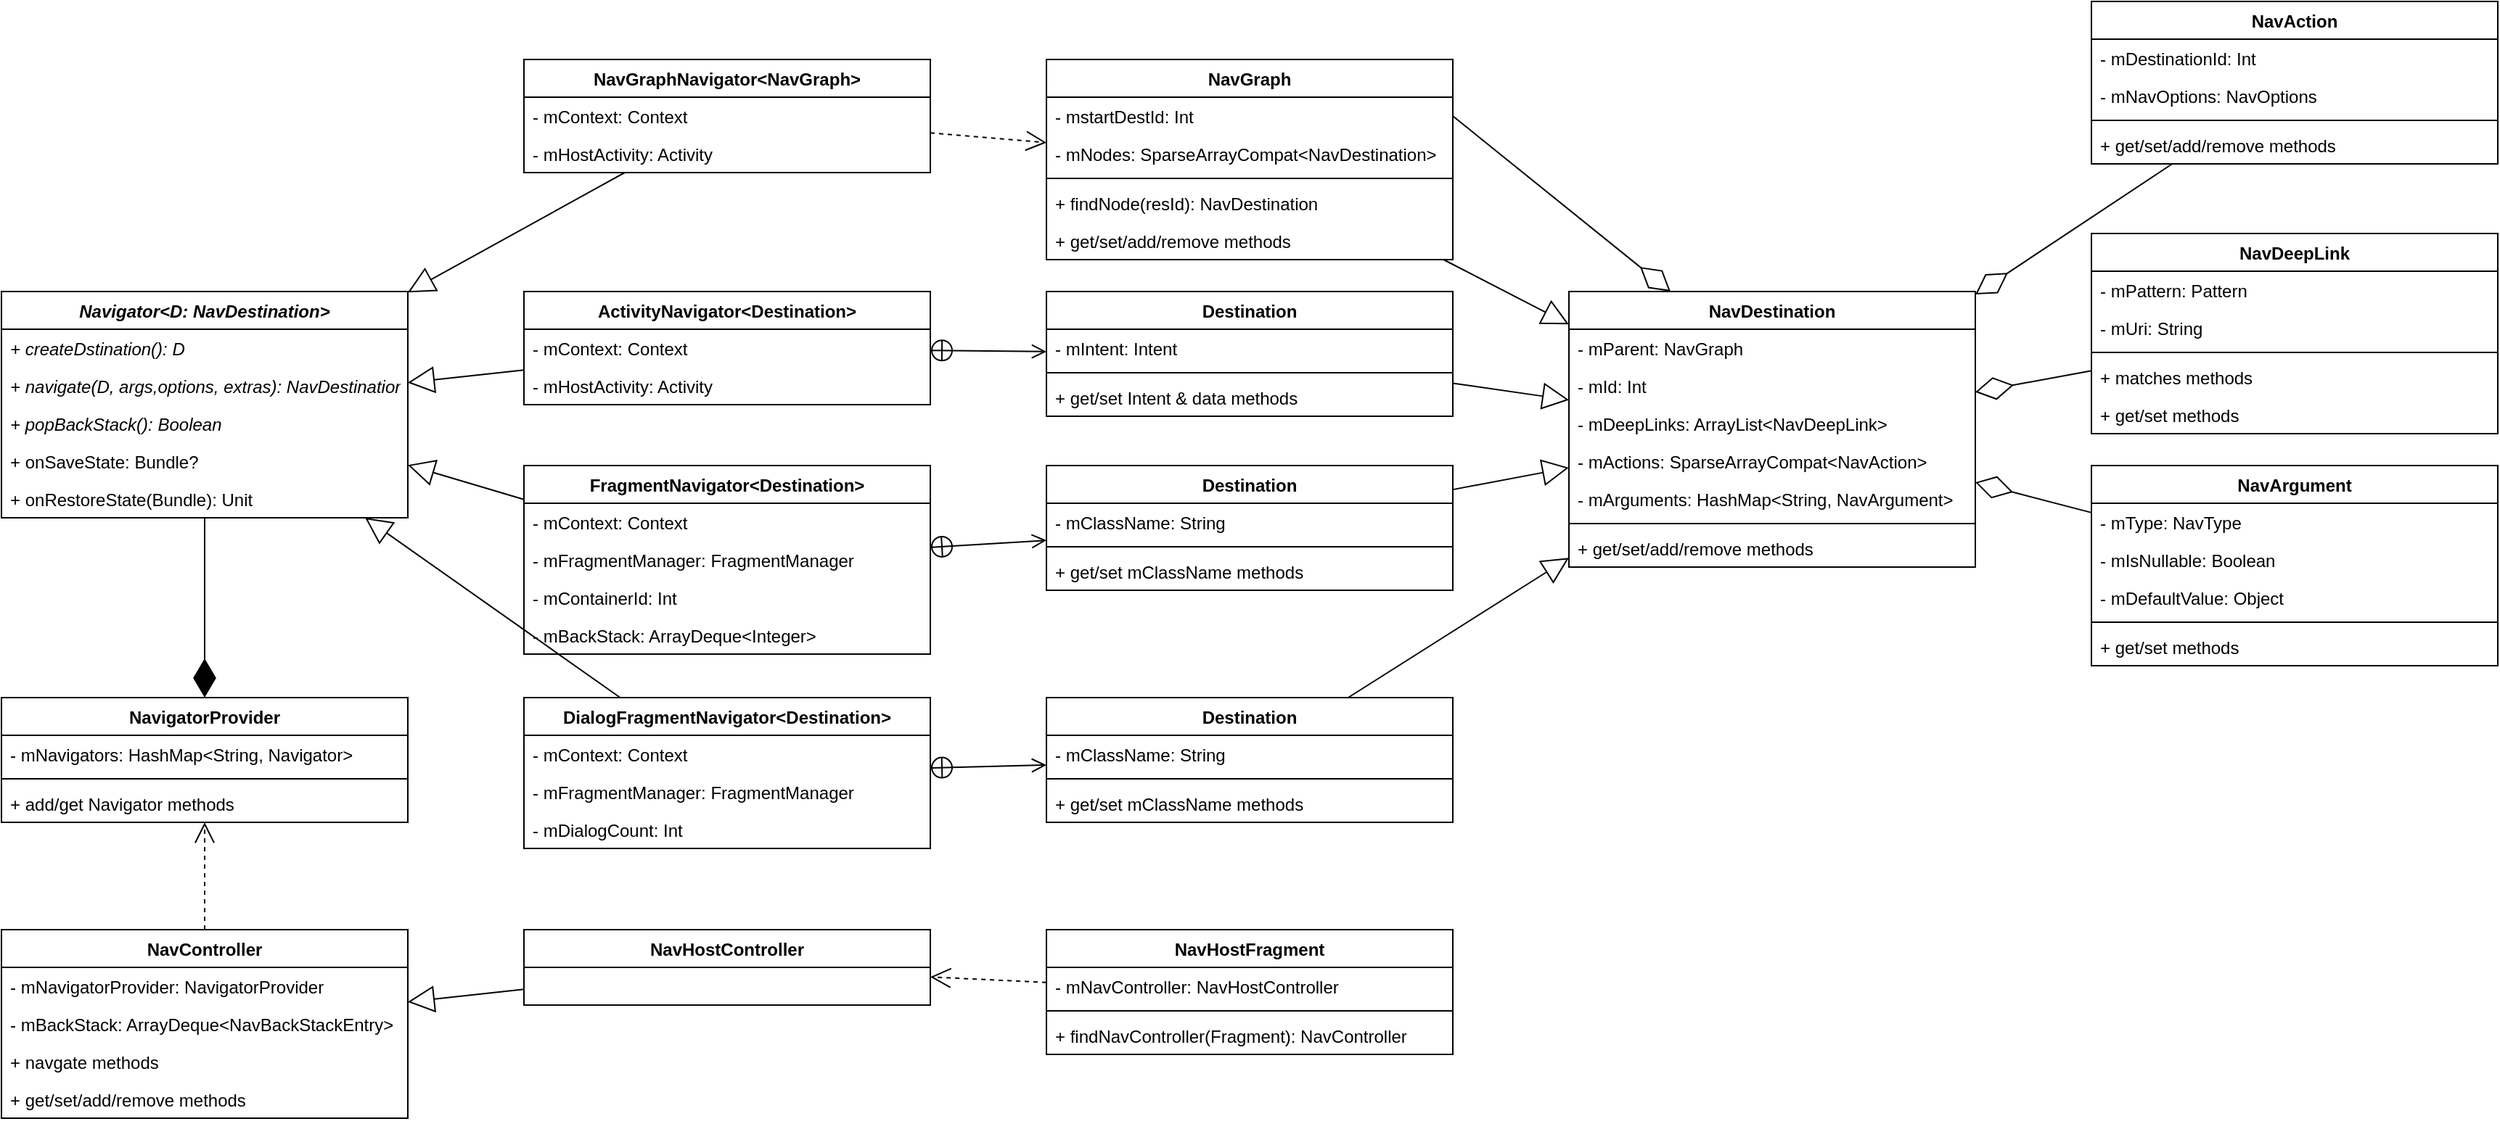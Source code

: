<mxfile version="14.4.4" type="github">
  <diagram id="bh-Pxqdk4Ljvt1bB7uKd" name="Page-1">
    <mxGraphModel dx="3197" dy="1270" grid="1" gridSize="10" guides="1" tooltips="1" connect="1" arrows="1" fold="1" page="1" pageScale="1" pageWidth="827" pageHeight="1169" math="0" shadow="0">
      <root>
        <mxCell id="0" />
        <mxCell id="1" parent="0" />
        <mxCell id="RQDpVaPz5adSl1PNM09l-1" value="NavDestination" style="swimlane;fontStyle=1;align=center;verticalAlign=top;childLayout=stackLayout;horizontal=1;startSize=26;horizontalStack=0;resizeParent=1;resizeParentMax=0;resizeLast=0;collapsible=1;marginBottom=0;" vertex="1" parent="1">
          <mxGeometry x="800" y="400" width="280" height="190" as="geometry" />
        </mxCell>
        <mxCell id="RQDpVaPz5adSl1PNM09l-2" value="- mParent: NavGraph" style="text;strokeColor=none;fillColor=none;align=left;verticalAlign=top;spacingLeft=4;spacingRight=4;overflow=hidden;rotatable=0;points=[[0,0.5],[1,0.5]];portConstraint=eastwest;" vertex="1" parent="RQDpVaPz5adSl1PNM09l-1">
          <mxGeometry y="26" width="280" height="26" as="geometry" />
        </mxCell>
        <mxCell id="RQDpVaPz5adSl1PNM09l-5" value="- mId: Int" style="text;strokeColor=none;fillColor=none;align=left;verticalAlign=top;spacingLeft=4;spacingRight=4;overflow=hidden;rotatable=0;points=[[0,0.5],[1,0.5]];portConstraint=eastwest;" vertex="1" parent="RQDpVaPz5adSl1PNM09l-1">
          <mxGeometry y="52" width="280" height="26" as="geometry" />
        </mxCell>
        <mxCell id="RQDpVaPz5adSl1PNM09l-6" value="- mDeepLinks: ArrayList&lt;NavDeepLink&gt;" style="text;strokeColor=none;fillColor=none;align=left;verticalAlign=top;spacingLeft=4;spacingRight=4;overflow=hidden;rotatable=0;points=[[0,0.5],[1,0.5]];portConstraint=eastwest;" vertex="1" parent="RQDpVaPz5adSl1PNM09l-1">
          <mxGeometry y="78" width="280" height="26" as="geometry" />
        </mxCell>
        <mxCell id="RQDpVaPz5adSl1PNM09l-7" value="- mActions: SparseArrayCompat&lt;NavAction&gt;" style="text;strokeColor=none;fillColor=none;align=left;verticalAlign=top;spacingLeft=4;spacingRight=4;overflow=hidden;rotatable=0;points=[[0,0.5],[1,0.5]];portConstraint=eastwest;" vertex="1" parent="RQDpVaPz5adSl1PNM09l-1">
          <mxGeometry y="104" width="280" height="26" as="geometry" />
        </mxCell>
        <mxCell id="RQDpVaPz5adSl1PNM09l-8" value="- mArguments: HashMap&lt;String, NavArgument&gt;" style="text;strokeColor=none;fillColor=none;align=left;verticalAlign=top;spacingLeft=4;spacingRight=4;overflow=hidden;rotatable=0;points=[[0,0.5],[1,0.5]];portConstraint=eastwest;" vertex="1" parent="RQDpVaPz5adSl1PNM09l-1">
          <mxGeometry y="130" width="280" height="26" as="geometry" />
        </mxCell>
        <mxCell id="RQDpVaPz5adSl1PNM09l-3" value="" style="line;strokeWidth=1;fillColor=none;align=left;verticalAlign=middle;spacingTop=-1;spacingLeft=3;spacingRight=3;rotatable=0;labelPosition=right;points=[];portConstraint=eastwest;" vertex="1" parent="RQDpVaPz5adSl1PNM09l-1">
          <mxGeometry y="156" width="280" height="8" as="geometry" />
        </mxCell>
        <mxCell id="RQDpVaPz5adSl1PNM09l-4" value="+ get/set/add/remove methods" style="text;strokeColor=none;fillColor=none;align=left;verticalAlign=top;spacingLeft=4;spacingRight=4;overflow=hidden;rotatable=0;points=[[0,0.5],[1,0.5]];portConstraint=eastwest;" vertex="1" parent="RQDpVaPz5adSl1PNM09l-1">
          <mxGeometry y="164" width="280" height="26" as="geometry" />
        </mxCell>
        <mxCell id="RQDpVaPz5adSl1PNM09l-9" value="Navigator&lt;D: NavDestination&gt;" style="swimlane;fontStyle=3;align=center;verticalAlign=top;childLayout=stackLayout;horizontal=1;startSize=26;horizontalStack=0;resizeParent=1;resizeParentMax=0;resizeLast=0;collapsible=1;marginBottom=0;" vertex="1" parent="1">
          <mxGeometry x="-280" y="400" width="280" height="156" as="geometry" />
        </mxCell>
        <mxCell id="RQDpVaPz5adSl1PNM09l-10" value="+ createDstination(): D" style="text;strokeColor=none;fillColor=none;align=left;verticalAlign=top;spacingLeft=4;spacingRight=4;overflow=hidden;rotatable=0;points=[[0,0.5],[1,0.5]];portConstraint=eastwest;fontStyle=2" vertex="1" parent="RQDpVaPz5adSl1PNM09l-9">
          <mxGeometry y="26" width="280" height="26" as="geometry" />
        </mxCell>
        <mxCell id="RQDpVaPz5adSl1PNM09l-11" value="+ navigate(D, args,options, extras): NavDestination?" style="text;strokeColor=none;fillColor=none;align=left;verticalAlign=top;spacingLeft=4;spacingRight=4;overflow=hidden;rotatable=0;points=[[0,0.5],[1,0.5]];portConstraint=eastwest;fontStyle=2" vertex="1" parent="RQDpVaPz5adSl1PNM09l-9">
          <mxGeometry y="52" width="280" height="26" as="geometry" />
        </mxCell>
        <mxCell id="RQDpVaPz5adSl1PNM09l-12" value="+ popBackStack(): Boolean" style="text;strokeColor=none;fillColor=none;align=left;verticalAlign=top;spacingLeft=4;spacingRight=4;overflow=hidden;rotatable=0;points=[[0,0.5],[1,0.5]];portConstraint=eastwest;fontStyle=2" vertex="1" parent="RQDpVaPz5adSl1PNM09l-9">
          <mxGeometry y="78" width="280" height="26" as="geometry" />
        </mxCell>
        <mxCell id="RQDpVaPz5adSl1PNM09l-13" value="+ onSaveState: Bundle?" style="text;strokeColor=none;fillColor=none;align=left;verticalAlign=top;spacingLeft=4;spacingRight=4;overflow=hidden;rotatable=0;points=[[0,0.5],[1,0.5]];portConstraint=eastwest;" vertex="1" parent="RQDpVaPz5adSl1PNM09l-9">
          <mxGeometry y="104" width="280" height="26" as="geometry" />
        </mxCell>
        <mxCell id="RQDpVaPz5adSl1PNM09l-14" value="+ onRestoreState(Bundle): Unit" style="text;strokeColor=none;fillColor=none;align=left;verticalAlign=top;spacingLeft=4;spacingRight=4;overflow=hidden;rotatable=0;points=[[0,0.5],[1,0.5]];portConstraint=eastwest;" vertex="1" parent="RQDpVaPz5adSl1PNM09l-9">
          <mxGeometry y="130" width="280" height="26" as="geometry" />
        </mxCell>
        <mxCell id="RQDpVaPz5adSl1PNM09l-23" value="NavGraph" style="swimlane;fontStyle=1;align=center;verticalAlign=top;childLayout=stackLayout;horizontal=1;startSize=26;horizontalStack=0;resizeParent=1;resizeParentMax=0;resizeLast=0;collapsible=1;marginBottom=0;" vertex="1" parent="1">
          <mxGeometry x="440" y="240" width="280" height="138" as="geometry" />
        </mxCell>
        <mxCell id="RQDpVaPz5adSl1PNM09l-24" value="- mstartDestId: Int" style="text;strokeColor=none;fillColor=none;align=left;verticalAlign=top;spacingLeft=4;spacingRight=4;overflow=hidden;rotatable=0;points=[[0,0.5],[1,0.5]];portConstraint=eastwest;" vertex="1" parent="RQDpVaPz5adSl1PNM09l-23">
          <mxGeometry y="26" width="280" height="26" as="geometry" />
        </mxCell>
        <mxCell id="RQDpVaPz5adSl1PNM09l-25" value="- mNodes: SparseArrayCompat&lt;NavDestination&gt;" style="text;strokeColor=none;fillColor=none;align=left;verticalAlign=top;spacingLeft=4;spacingRight=4;overflow=hidden;rotatable=0;points=[[0,0.5],[1,0.5]];portConstraint=eastwest;" vertex="1" parent="RQDpVaPz5adSl1PNM09l-23">
          <mxGeometry y="52" width="280" height="26" as="geometry" />
        </mxCell>
        <mxCell id="RQDpVaPz5adSl1PNM09l-29" value="" style="line;strokeWidth=1;fillColor=none;align=left;verticalAlign=middle;spacingTop=-1;spacingLeft=3;spacingRight=3;rotatable=0;labelPosition=right;points=[];portConstraint=eastwest;" vertex="1" parent="RQDpVaPz5adSl1PNM09l-23">
          <mxGeometry y="78" width="280" height="8" as="geometry" />
        </mxCell>
        <mxCell id="RQDpVaPz5adSl1PNM09l-31" value="+ findNode(resId): NavDestination" style="text;strokeColor=none;fillColor=none;align=left;verticalAlign=top;spacingLeft=4;spacingRight=4;overflow=hidden;rotatable=0;points=[[0,0.5],[1,0.5]];portConstraint=eastwest;" vertex="1" parent="RQDpVaPz5adSl1PNM09l-23">
          <mxGeometry y="86" width="280" height="26" as="geometry" />
        </mxCell>
        <mxCell id="RQDpVaPz5adSl1PNM09l-30" value="+ get/set/add/remove methods" style="text;strokeColor=none;fillColor=none;align=left;verticalAlign=top;spacingLeft=4;spacingRight=4;overflow=hidden;rotatable=0;points=[[0,0.5],[1,0.5]];portConstraint=eastwest;" vertex="1" parent="RQDpVaPz5adSl1PNM09l-23">
          <mxGeometry y="112" width="280" height="26" as="geometry" />
        </mxCell>
        <mxCell id="RQDpVaPz5adSl1PNM09l-34" value="ActivityNavigator&lt;Destination&gt;" style="swimlane;fontStyle=1;align=center;verticalAlign=top;childLayout=stackLayout;horizontal=1;startSize=26;horizontalStack=0;resizeParent=1;resizeParentMax=0;resizeLast=0;collapsible=1;marginBottom=0;" vertex="1" parent="1">
          <mxGeometry x="80" y="400" width="280" height="78" as="geometry" />
        </mxCell>
        <mxCell id="RQDpVaPz5adSl1PNM09l-35" value="- mContext: Context" style="text;strokeColor=none;fillColor=none;align=left;verticalAlign=top;spacingLeft=4;spacingRight=4;overflow=hidden;rotatable=0;points=[[0,0.5],[1,0.5]];portConstraint=eastwest;fontStyle=0" vertex="1" parent="RQDpVaPz5adSl1PNM09l-34">
          <mxGeometry y="26" width="280" height="26" as="geometry" />
        </mxCell>
        <mxCell id="RQDpVaPz5adSl1PNM09l-36" value="- mHostActivity: Activity" style="text;strokeColor=none;fillColor=none;align=left;verticalAlign=top;spacingLeft=4;spacingRight=4;overflow=hidden;rotatable=0;points=[[0,0.5],[1,0.5]];portConstraint=eastwest;fontStyle=0" vertex="1" parent="RQDpVaPz5adSl1PNM09l-34">
          <mxGeometry y="52" width="280" height="26" as="geometry" />
        </mxCell>
        <mxCell id="RQDpVaPz5adSl1PNM09l-40" value="Destination" style="swimlane;fontStyle=1;align=center;verticalAlign=top;childLayout=stackLayout;horizontal=1;startSize=26;horizontalStack=0;resizeParent=1;resizeParentMax=0;resizeLast=0;collapsible=1;marginBottom=0;" vertex="1" parent="1">
          <mxGeometry x="440" y="400" width="280" height="86" as="geometry" />
        </mxCell>
        <mxCell id="RQDpVaPz5adSl1PNM09l-41" value="- mIntent: Intent" style="text;strokeColor=none;fillColor=none;align=left;verticalAlign=top;spacingLeft=4;spacingRight=4;overflow=hidden;rotatable=0;points=[[0,0.5],[1,0.5]];portConstraint=eastwest;fontStyle=0" vertex="1" parent="RQDpVaPz5adSl1PNM09l-40">
          <mxGeometry y="26" width="280" height="26" as="geometry" />
        </mxCell>
        <mxCell id="RQDpVaPz5adSl1PNM09l-45" value="" style="line;strokeWidth=1;fillColor=none;align=left;verticalAlign=middle;spacingTop=-1;spacingLeft=3;spacingRight=3;rotatable=0;labelPosition=right;points=[];portConstraint=eastwest;" vertex="1" parent="RQDpVaPz5adSl1PNM09l-40">
          <mxGeometry y="52" width="280" height="8" as="geometry" />
        </mxCell>
        <mxCell id="RQDpVaPz5adSl1PNM09l-46" value="+ get/set Intent &amp; data methods" style="text;strokeColor=none;fillColor=none;align=left;verticalAlign=top;spacingLeft=4;spacingRight=4;overflow=hidden;rotatable=0;points=[[0,0.5],[1,0.5]];portConstraint=eastwest;" vertex="1" parent="RQDpVaPz5adSl1PNM09l-40">
          <mxGeometry y="60" width="280" height="26" as="geometry" />
        </mxCell>
        <mxCell id="RQDpVaPz5adSl1PNM09l-43" value="" style="endArrow=open;startArrow=circlePlus;endFill=0;startFill=0;endSize=8;html=1;" edge="1" parent="1" source="RQDpVaPz5adSl1PNM09l-34" target="RQDpVaPz5adSl1PNM09l-40">
          <mxGeometry width="160" relative="1" as="geometry">
            <mxPoint x="170" y="660" as="sourcePoint" />
            <mxPoint x="330" y="660" as="targetPoint" />
          </mxGeometry>
        </mxCell>
        <mxCell id="RQDpVaPz5adSl1PNM09l-44" value="" style="endArrow=block;endSize=16;endFill=0;html=1;" edge="1" parent="1" source="RQDpVaPz5adSl1PNM09l-40" target="RQDpVaPz5adSl1PNM09l-1">
          <mxGeometry width="160" relative="1" as="geometry">
            <mxPoint x="460" y="590" as="sourcePoint" />
            <mxPoint x="620" y="590" as="targetPoint" />
          </mxGeometry>
        </mxCell>
        <mxCell id="RQDpVaPz5adSl1PNM09l-48" value="" style="endArrow=block;endSize=16;endFill=0;html=1;" edge="1" parent="1" source="RQDpVaPz5adSl1PNM09l-34" target="RQDpVaPz5adSl1PNM09l-9">
          <mxGeometry width="160" relative="1" as="geometry">
            <mxPoint x="-80" y="660" as="sourcePoint" />
            <mxPoint x="80" y="660" as="targetPoint" />
          </mxGeometry>
        </mxCell>
        <mxCell id="RQDpVaPz5adSl1PNM09l-49" value="" style="endArrow=block;endSize=16;endFill=0;html=1;" edge="1" parent="1" source="RQDpVaPz5adSl1PNM09l-23" target="RQDpVaPz5adSl1PNM09l-1">
          <mxGeometry width="160" relative="1" as="geometry">
            <mxPoint x="460" y="590" as="sourcePoint" />
            <mxPoint x="620" y="590" as="targetPoint" />
          </mxGeometry>
        </mxCell>
        <mxCell id="RQDpVaPz5adSl1PNM09l-51" value="FragmentNavigator&lt;Destination&gt;" style="swimlane;fontStyle=1;align=center;verticalAlign=top;childLayout=stackLayout;horizontal=1;startSize=26;horizontalStack=0;resizeParent=1;resizeParentMax=0;resizeLast=0;collapsible=1;marginBottom=0;" vertex="1" parent="1">
          <mxGeometry x="80" y="520" width="280" height="130" as="geometry" />
        </mxCell>
        <mxCell id="RQDpVaPz5adSl1PNM09l-52" value="- mContext: Context" style="text;strokeColor=none;fillColor=none;align=left;verticalAlign=top;spacingLeft=4;spacingRight=4;overflow=hidden;rotatable=0;points=[[0,0.5],[1,0.5]];portConstraint=eastwest;fontStyle=0" vertex="1" parent="RQDpVaPz5adSl1PNM09l-51">
          <mxGeometry y="26" width="280" height="26" as="geometry" />
        </mxCell>
        <mxCell id="RQDpVaPz5adSl1PNM09l-53" value="- mFragmentManager: FragmentManager" style="text;strokeColor=none;fillColor=none;align=left;verticalAlign=top;spacingLeft=4;spacingRight=4;overflow=hidden;rotatable=0;points=[[0,0.5],[1,0.5]];portConstraint=eastwest;fontStyle=0" vertex="1" parent="RQDpVaPz5adSl1PNM09l-51">
          <mxGeometry y="52" width="280" height="26" as="geometry" />
        </mxCell>
        <mxCell id="RQDpVaPz5adSl1PNM09l-54" value="- mContainerId: Int" style="text;strokeColor=none;fillColor=none;align=left;verticalAlign=top;spacingLeft=4;spacingRight=4;overflow=hidden;rotatable=0;points=[[0,0.5],[1,0.5]];portConstraint=eastwest;fontStyle=0" vertex="1" parent="RQDpVaPz5adSl1PNM09l-51">
          <mxGeometry y="78" width="280" height="26" as="geometry" />
        </mxCell>
        <mxCell id="RQDpVaPz5adSl1PNM09l-55" value="- mBackStack: ArrayDeque&lt;Integer&gt;" style="text;strokeColor=none;fillColor=none;align=left;verticalAlign=top;spacingLeft=4;spacingRight=4;overflow=hidden;rotatable=0;points=[[0,0.5],[1,0.5]];portConstraint=eastwest;fontStyle=0" vertex="1" parent="RQDpVaPz5adSl1PNM09l-51">
          <mxGeometry y="104" width="280" height="26" as="geometry" />
        </mxCell>
        <mxCell id="RQDpVaPz5adSl1PNM09l-56" value="" style="endArrow=block;endSize=16;endFill=0;html=1;" edge="1" parent="1" source="RQDpVaPz5adSl1PNM09l-51" target="RQDpVaPz5adSl1PNM09l-9">
          <mxGeometry width="160" relative="1" as="geometry">
            <mxPoint x="-80" y="660" as="sourcePoint" />
            <mxPoint x="80" y="660" as="targetPoint" />
          </mxGeometry>
        </mxCell>
        <mxCell id="RQDpVaPz5adSl1PNM09l-58" value="Destination" style="swimlane;fontStyle=1;align=center;verticalAlign=top;childLayout=stackLayout;horizontal=1;startSize=26;horizontalStack=0;resizeParent=1;resizeParentMax=0;resizeLast=0;collapsible=1;marginBottom=0;" vertex="1" parent="1">
          <mxGeometry x="440" y="520" width="280" height="86" as="geometry" />
        </mxCell>
        <mxCell id="RQDpVaPz5adSl1PNM09l-59" value="- mClassName: String" style="text;strokeColor=none;fillColor=none;align=left;verticalAlign=top;spacingLeft=4;spacingRight=4;overflow=hidden;rotatable=0;points=[[0,0.5],[1,0.5]];portConstraint=eastwest;fontStyle=0" vertex="1" parent="RQDpVaPz5adSl1PNM09l-58">
          <mxGeometry y="26" width="280" height="26" as="geometry" />
        </mxCell>
        <mxCell id="RQDpVaPz5adSl1PNM09l-60" value="" style="line;strokeWidth=1;fillColor=none;align=left;verticalAlign=middle;spacingTop=-1;spacingLeft=3;spacingRight=3;rotatable=0;labelPosition=right;points=[];portConstraint=eastwest;" vertex="1" parent="RQDpVaPz5adSl1PNM09l-58">
          <mxGeometry y="52" width="280" height="8" as="geometry" />
        </mxCell>
        <mxCell id="RQDpVaPz5adSl1PNM09l-61" value="+ get/set mClassName methods" style="text;strokeColor=none;fillColor=none;align=left;verticalAlign=top;spacingLeft=4;spacingRight=4;overflow=hidden;rotatable=0;points=[[0,0.5],[1,0.5]];portConstraint=eastwest;" vertex="1" parent="RQDpVaPz5adSl1PNM09l-58">
          <mxGeometry y="60" width="280" height="26" as="geometry" />
        </mxCell>
        <mxCell id="RQDpVaPz5adSl1PNM09l-62" value="" style="endArrow=open;startArrow=circlePlus;endFill=0;startFill=0;endSize=8;html=1;" edge="1" parent="1" source="RQDpVaPz5adSl1PNM09l-51" target="RQDpVaPz5adSl1PNM09l-58">
          <mxGeometry width="160" relative="1" as="geometry">
            <mxPoint x="170" y="660" as="sourcePoint" />
            <mxPoint x="330" y="660" as="targetPoint" />
          </mxGeometry>
        </mxCell>
        <mxCell id="RQDpVaPz5adSl1PNM09l-63" value="" style="endArrow=block;endSize=16;endFill=0;html=1;" edge="1" parent="1" source="RQDpVaPz5adSl1PNM09l-58" target="RQDpVaPz5adSl1PNM09l-1">
          <mxGeometry width="160" relative="1" as="geometry">
            <mxPoint x="460" y="590" as="sourcePoint" />
            <mxPoint x="620" y="590" as="targetPoint" />
          </mxGeometry>
        </mxCell>
        <mxCell id="RQDpVaPz5adSl1PNM09l-64" value="DialogFragmentNavigator&lt;Destination&gt;" style="swimlane;fontStyle=1;align=center;verticalAlign=top;childLayout=stackLayout;horizontal=1;startSize=26;horizontalStack=0;resizeParent=1;resizeParentMax=0;resizeLast=0;collapsible=1;marginBottom=0;" vertex="1" parent="1">
          <mxGeometry x="80" y="680" width="280" height="104" as="geometry" />
        </mxCell>
        <mxCell id="RQDpVaPz5adSl1PNM09l-65" value="- mContext: Context" style="text;strokeColor=none;fillColor=none;align=left;verticalAlign=top;spacingLeft=4;spacingRight=4;overflow=hidden;rotatable=0;points=[[0,0.5],[1,0.5]];portConstraint=eastwest;fontStyle=0" vertex="1" parent="RQDpVaPz5adSl1PNM09l-64">
          <mxGeometry y="26" width="280" height="26" as="geometry" />
        </mxCell>
        <mxCell id="RQDpVaPz5adSl1PNM09l-66" value="- mFragmentManager: FragmentManager" style="text;strokeColor=none;fillColor=none;align=left;verticalAlign=top;spacingLeft=4;spacingRight=4;overflow=hidden;rotatable=0;points=[[0,0.5],[1,0.5]];portConstraint=eastwest;fontStyle=0" vertex="1" parent="RQDpVaPz5adSl1PNM09l-64">
          <mxGeometry y="52" width="280" height="26" as="geometry" />
        </mxCell>
        <mxCell id="RQDpVaPz5adSl1PNM09l-67" value="- mDialogCount: Int" style="text;strokeColor=none;fillColor=none;align=left;verticalAlign=top;spacingLeft=4;spacingRight=4;overflow=hidden;rotatable=0;points=[[0,0.5],[1,0.5]];portConstraint=eastwest;fontStyle=0" vertex="1" parent="RQDpVaPz5adSl1PNM09l-64">
          <mxGeometry y="78" width="280" height="26" as="geometry" />
        </mxCell>
        <mxCell id="RQDpVaPz5adSl1PNM09l-70" value="Destination" style="swimlane;fontStyle=1;align=center;verticalAlign=top;childLayout=stackLayout;horizontal=1;startSize=26;horizontalStack=0;resizeParent=1;resizeParentMax=0;resizeLast=0;collapsible=1;marginBottom=0;" vertex="1" parent="1">
          <mxGeometry x="440" y="680" width="280" height="86" as="geometry" />
        </mxCell>
        <mxCell id="RQDpVaPz5adSl1PNM09l-71" value="- mClassName: String" style="text;strokeColor=none;fillColor=none;align=left;verticalAlign=top;spacingLeft=4;spacingRight=4;overflow=hidden;rotatable=0;points=[[0,0.5],[1,0.5]];portConstraint=eastwest;fontStyle=0" vertex="1" parent="RQDpVaPz5adSl1PNM09l-70">
          <mxGeometry y="26" width="280" height="26" as="geometry" />
        </mxCell>
        <mxCell id="RQDpVaPz5adSl1PNM09l-72" value="" style="line;strokeWidth=1;fillColor=none;align=left;verticalAlign=middle;spacingTop=-1;spacingLeft=3;spacingRight=3;rotatable=0;labelPosition=right;points=[];portConstraint=eastwest;" vertex="1" parent="RQDpVaPz5adSl1PNM09l-70">
          <mxGeometry y="52" width="280" height="8" as="geometry" />
        </mxCell>
        <mxCell id="RQDpVaPz5adSl1PNM09l-73" value="+ get/set mClassName methods" style="text;strokeColor=none;fillColor=none;align=left;verticalAlign=top;spacingLeft=4;spacingRight=4;overflow=hidden;rotatable=0;points=[[0,0.5],[1,0.5]];portConstraint=eastwest;" vertex="1" parent="RQDpVaPz5adSl1PNM09l-70">
          <mxGeometry y="60" width="280" height="26" as="geometry" />
        </mxCell>
        <mxCell id="RQDpVaPz5adSl1PNM09l-74" value="" style="endArrow=open;startArrow=circlePlus;endFill=0;startFill=0;endSize=8;html=1;" edge="1" parent="1" source="RQDpVaPz5adSl1PNM09l-64" target="RQDpVaPz5adSl1PNM09l-70">
          <mxGeometry width="160" relative="1" as="geometry">
            <mxPoint x="170" y="660" as="sourcePoint" />
            <mxPoint x="330" y="660" as="targetPoint" />
          </mxGeometry>
        </mxCell>
        <mxCell id="RQDpVaPz5adSl1PNM09l-75" value="" style="endArrow=block;endSize=16;endFill=0;html=1;" edge="1" parent="1" source="RQDpVaPz5adSl1PNM09l-70" target="RQDpVaPz5adSl1PNM09l-1">
          <mxGeometry width="160" relative="1" as="geometry">
            <mxPoint x="460" y="590" as="sourcePoint" />
            <mxPoint x="620" y="590" as="targetPoint" />
          </mxGeometry>
        </mxCell>
        <mxCell id="RQDpVaPz5adSl1PNM09l-76" value="" style="endArrow=diamondThin;endFill=0;endSize=24;html=1;entryX=0.25;entryY=0;entryDx=0;entryDy=0;exitX=1;exitY=0.5;exitDx=0;exitDy=0;" edge="1" parent="1" source="RQDpVaPz5adSl1PNM09l-24" target="RQDpVaPz5adSl1PNM09l-1">
          <mxGeometry width="160" relative="1" as="geometry">
            <mxPoint x="950" y="820" as="sourcePoint" />
            <mxPoint x="1110" y="820" as="targetPoint" />
          </mxGeometry>
        </mxCell>
        <mxCell id="RQDpVaPz5adSl1PNM09l-77" value="NavAction" style="swimlane;fontStyle=1;align=center;verticalAlign=top;childLayout=stackLayout;horizontal=1;startSize=26;horizontalStack=0;resizeParent=1;resizeParentMax=0;resizeLast=0;collapsible=1;marginBottom=0;" vertex="1" parent="1">
          <mxGeometry x="1160" y="200" width="280" height="112" as="geometry" />
        </mxCell>
        <mxCell id="RQDpVaPz5adSl1PNM09l-78" value="- mDestinationId: Int" style="text;strokeColor=none;fillColor=none;align=left;verticalAlign=top;spacingLeft=4;spacingRight=4;overflow=hidden;rotatable=0;points=[[0,0.5],[1,0.5]];portConstraint=eastwest;" vertex="1" parent="RQDpVaPz5adSl1PNM09l-77">
          <mxGeometry y="26" width="280" height="26" as="geometry" />
        </mxCell>
        <mxCell id="RQDpVaPz5adSl1PNM09l-79" value="- mNavOptions: NavOptions" style="text;strokeColor=none;fillColor=none;align=left;verticalAlign=top;spacingLeft=4;spacingRight=4;overflow=hidden;rotatable=0;points=[[0,0.5],[1,0.5]];portConstraint=eastwest;" vertex="1" parent="RQDpVaPz5adSl1PNM09l-77">
          <mxGeometry y="52" width="280" height="26" as="geometry" />
        </mxCell>
        <mxCell id="RQDpVaPz5adSl1PNM09l-83" value="" style="line;strokeWidth=1;fillColor=none;align=left;verticalAlign=middle;spacingTop=-1;spacingLeft=3;spacingRight=3;rotatable=0;labelPosition=right;points=[];portConstraint=eastwest;" vertex="1" parent="RQDpVaPz5adSl1PNM09l-77">
          <mxGeometry y="78" width="280" height="8" as="geometry" />
        </mxCell>
        <mxCell id="RQDpVaPz5adSl1PNM09l-84" value="+ get/set/add/remove methods" style="text;strokeColor=none;fillColor=none;align=left;verticalAlign=top;spacingLeft=4;spacingRight=4;overflow=hidden;rotatable=0;points=[[0,0.5],[1,0.5]];portConstraint=eastwest;" vertex="1" parent="RQDpVaPz5adSl1PNM09l-77">
          <mxGeometry y="86" width="280" height="26" as="geometry" />
        </mxCell>
        <mxCell id="RQDpVaPz5adSl1PNM09l-85" value="NavDeepLink" style="swimlane;fontStyle=1;align=center;verticalAlign=top;childLayout=stackLayout;horizontal=1;startSize=26;horizontalStack=0;resizeParent=1;resizeParentMax=0;resizeLast=0;collapsible=1;marginBottom=0;" vertex="1" parent="1">
          <mxGeometry x="1160" y="360" width="280" height="138" as="geometry" />
        </mxCell>
        <mxCell id="RQDpVaPz5adSl1PNM09l-86" value="- mPattern: Pattern" style="text;strokeColor=none;fillColor=none;align=left;verticalAlign=top;spacingLeft=4;spacingRight=4;overflow=hidden;rotatable=0;points=[[0,0.5],[1,0.5]];portConstraint=eastwest;" vertex="1" parent="RQDpVaPz5adSl1PNM09l-85">
          <mxGeometry y="26" width="280" height="26" as="geometry" />
        </mxCell>
        <mxCell id="RQDpVaPz5adSl1PNM09l-88" value="- mUri: String" style="text;strokeColor=none;fillColor=none;align=left;verticalAlign=top;spacingLeft=4;spacingRight=4;overflow=hidden;rotatable=0;points=[[0,0.5],[1,0.5]];portConstraint=eastwest;" vertex="1" parent="RQDpVaPz5adSl1PNM09l-85">
          <mxGeometry y="52" width="280" height="26" as="geometry" />
        </mxCell>
        <mxCell id="RQDpVaPz5adSl1PNM09l-89" value="" style="line;strokeWidth=1;fillColor=none;align=left;verticalAlign=middle;spacingTop=-1;spacingLeft=3;spacingRight=3;rotatable=0;labelPosition=right;points=[];portConstraint=eastwest;" vertex="1" parent="RQDpVaPz5adSl1PNM09l-85">
          <mxGeometry y="78" width="280" height="8" as="geometry" />
        </mxCell>
        <mxCell id="RQDpVaPz5adSl1PNM09l-92" value="+ matches methods" style="text;strokeColor=none;fillColor=none;align=left;verticalAlign=top;spacingLeft=4;spacingRight=4;overflow=hidden;rotatable=0;points=[[0,0.5],[1,0.5]];portConstraint=eastwest;" vertex="1" parent="RQDpVaPz5adSl1PNM09l-85">
          <mxGeometry y="86" width="280" height="26" as="geometry" />
        </mxCell>
        <mxCell id="RQDpVaPz5adSl1PNM09l-90" value="+ get/set methods" style="text;strokeColor=none;fillColor=none;align=left;verticalAlign=top;spacingLeft=4;spacingRight=4;overflow=hidden;rotatable=0;points=[[0,0.5],[1,0.5]];portConstraint=eastwest;" vertex="1" parent="RQDpVaPz5adSl1PNM09l-85">
          <mxGeometry y="112" width="280" height="26" as="geometry" />
        </mxCell>
        <mxCell id="RQDpVaPz5adSl1PNM09l-93" value="" style="endArrow=diamondThin;endFill=0;endSize=24;html=1;" edge="1" parent="1" source="RQDpVaPz5adSl1PNM09l-77" target="RQDpVaPz5adSl1PNM09l-1">
          <mxGeometry width="160" relative="1" as="geometry">
            <mxPoint x="950" y="820" as="sourcePoint" />
            <mxPoint x="1110" y="820" as="targetPoint" />
          </mxGeometry>
        </mxCell>
        <mxCell id="RQDpVaPz5adSl1PNM09l-94" value="" style="endArrow=diamondThin;endFill=0;endSize=24;html=1;" edge="1" parent="1" source="RQDpVaPz5adSl1PNM09l-85" target="RQDpVaPz5adSl1PNM09l-1">
          <mxGeometry width="160" relative="1" as="geometry">
            <mxPoint x="950" y="820" as="sourcePoint" />
            <mxPoint x="1110" y="820" as="targetPoint" />
          </mxGeometry>
        </mxCell>
        <mxCell id="RQDpVaPz5adSl1PNM09l-95" value="NavArgument" style="swimlane;fontStyle=1;align=center;verticalAlign=top;childLayout=stackLayout;horizontal=1;startSize=26;horizontalStack=0;resizeParent=1;resizeParentMax=0;resizeLast=0;collapsible=1;marginBottom=0;" vertex="1" parent="1">
          <mxGeometry x="1160" y="520" width="280" height="138" as="geometry" />
        </mxCell>
        <mxCell id="RQDpVaPz5adSl1PNM09l-96" value="- mType: NavType" style="text;strokeColor=none;fillColor=none;align=left;verticalAlign=top;spacingLeft=4;spacingRight=4;overflow=hidden;rotatable=0;points=[[0,0.5],[1,0.5]];portConstraint=eastwest;" vertex="1" parent="RQDpVaPz5adSl1PNM09l-95">
          <mxGeometry y="26" width="280" height="26" as="geometry" />
        </mxCell>
        <mxCell id="RQDpVaPz5adSl1PNM09l-97" value="- mIsNullable: Boolean" style="text;strokeColor=none;fillColor=none;align=left;verticalAlign=top;spacingLeft=4;spacingRight=4;overflow=hidden;rotatable=0;points=[[0,0.5],[1,0.5]];portConstraint=eastwest;" vertex="1" parent="RQDpVaPz5adSl1PNM09l-95">
          <mxGeometry y="52" width="280" height="26" as="geometry" />
        </mxCell>
        <mxCell id="RQDpVaPz5adSl1PNM09l-101" value="- mDefaultValue: Object" style="text;strokeColor=none;fillColor=none;align=left;verticalAlign=top;spacingLeft=4;spacingRight=4;overflow=hidden;rotatable=0;points=[[0,0.5],[1,0.5]];portConstraint=eastwest;" vertex="1" parent="RQDpVaPz5adSl1PNM09l-95">
          <mxGeometry y="78" width="280" height="26" as="geometry" />
        </mxCell>
        <mxCell id="RQDpVaPz5adSl1PNM09l-98" value="" style="line;strokeWidth=1;fillColor=none;align=left;verticalAlign=middle;spacingTop=-1;spacingLeft=3;spacingRight=3;rotatable=0;labelPosition=right;points=[];portConstraint=eastwest;" vertex="1" parent="RQDpVaPz5adSl1PNM09l-95">
          <mxGeometry y="104" width="280" height="8" as="geometry" />
        </mxCell>
        <mxCell id="RQDpVaPz5adSl1PNM09l-100" value="+ get/set methods" style="text;strokeColor=none;fillColor=none;align=left;verticalAlign=top;spacingLeft=4;spacingRight=4;overflow=hidden;rotatable=0;points=[[0,0.5],[1,0.5]];portConstraint=eastwest;" vertex="1" parent="RQDpVaPz5adSl1PNM09l-95">
          <mxGeometry y="112" width="280" height="26" as="geometry" />
        </mxCell>
        <mxCell id="RQDpVaPz5adSl1PNM09l-102" value="" style="endArrow=diamondThin;endFill=0;endSize=24;html=1;" edge="1" parent="1" source="RQDpVaPz5adSl1PNM09l-95" target="RQDpVaPz5adSl1PNM09l-1">
          <mxGeometry width="160" relative="1" as="geometry">
            <mxPoint x="950" y="820" as="sourcePoint" />
            <mxPoint x="1110" y="820" as="targetPoint" />
          </mxGeometry>
        </mxCell>
        <mxCell id="RQDpVaPz5adSl1PNM09l-103" value="NavGraphNavigator&lt;NavGraph&gt;" style="swimlane;fontStyle=1;align=center;verticalAlign=top;childLayout=stackLayout;horizontal=1;startSize=26;horizontalStack=0;resizeParent=1;resizeParentMax=0;resizeLast=0;collapsible=1;marginBottom=0;" vertex="1" parent="1">
          <mxGeometry x="80" y="240" width="280" height="78" as="geometry" />
        </mxCell>
        <mxCell id="RQDpVaPz5adSl1PNM09l-104" value="- mContext: Context" style="text;strokeColor=none;fillColor=none;align=left;verticalAlign=top;spacingLeft=4;spacingRight=4;overflow=hidden;rotatable=0;points=[[0,0.5],[1,0.5]];portConstraint=eastwest;fontStyle=0" vertex="1" parent="RQDpVaPz5adSl1PNM09l-103">
          <mxGeometry y="26" width="280" height="26" as="geometry" />
        </mxCell>
        <mxCell id="RQDpVaPz5adSl1PNM09l-105" value="- mHostActivity: Activity" style="text;strokeColor=none;fillColor=none;align=left;verticalAlign=top;spacingLeft=4;spacingRight=4;overflow=hidden;rotatable=0;points=[[0,0.5],[1,0.5]];portConstraint=eastwest;fontStyle=0" vertex="1" parent="RQDpVaPz5adSl1PNM09l-103">
          <mxGeometry y="52" width="280" height="26" as="geometry" />
        </mxCell>
        <mxCell id="RQDpVaPz5adSl1PNM09l-106" value="" style="endArrow=open;endSize=12;dashed=1;html=1;" edge="1" parent="1" source="RQDpVaPz5adSl1PNM09l-103" target="RQDpVaPz5adSl1PNM09l-23">
          <mxGeometry width="160" relative="1" as="geometry">
            <mxPoint x="150" y="150" as="sourcePoint" />
            <mxPoint x="310" y="150" as="targetPoint" />
          </mxGeometry>
        </mxCell>
        <mxCell id="RQDpVaPz5adSl1PNM09l-107" value="" style="endArrow=block;endSize=16;endFill=0;html=1;" edge="1" parent="1" source="RQDpVaPz5adSl1PNM09l-103" target="RQDpVaPz5adSl1PNM09l-9">
          <mxGeometry width="160" relative="1" as="geometry">
            <mxPoint x="-80" y="660" as="sourcePoint" />
            <mxPoint x="80" y="660" as="targetPoint" />
          </mxGeometry>
        </mxCell>
        <mxCell id="RQDpVaPz5adSl1PNM09l-108" value="" style="endArrow=block;endSize=16;endFill=0;html=1;" edge="1" parent="1" source="RQDpVaPz5adSl1PNM09l-64" target="RQDpVaPz5adSl1PNM09l-9">
          <mxGeometry width="160" relative="1" as="geometry">
            <mxPoint x="-80" y="660" as="sourcePoint" />
            <mxPoint x="80" y="660" as="targetPoint" />
          </mxGeometry>
        </mxCell>
        <mxCell id="RQDpVaPz5adSl1PNM09l-109" value="NavigatorProvider" style="swimlane;fontStyle=1;align=center;verticalAlign=top;childLayout=stackLayout;horizontal=1;startSize=26;horizontalStack=0;resizeParent=1;resizeParentMax=0;resizeLast=0;collapsible=1;marginBottom=0;" vertex="1" parent="1">
          <mxGeometry x="-280" y="680" width="280" height="86" as="geometry" />
        </mxCell>
        <mxCell id="RQDpVaPz5adSl1PNM09l-110" value="- mNavigators: HashMap&lt;String, Navigator&gt;" style="text;strokeColor=none;fillColor=none;align=left;verticalAlign=top;spacingLeft=4;spacingRight=4;overflow=hidden;rotatable=0;points=[[0,0.5],[1,0.5]];portConstraint=eastwest;fontStyle=0" vertex="1" parent="RQDpVaPz5adSl1PNM09l-109">
          <mxGeometry y="26" width="280" height="26" as="geometry" />
        </mxCell>
        <mxCell id="RQDpVaPz5adSl1PNM09l-117" value="" style="line;strokeWidth=1;fillColor=none;align=left;verticalAlign=middle;spacingTop=-1;spacingLeft=3;spacingRight=3;rotatable=0;labelPosition=right;points=[];portConstraint=eastwest;" vertex="1" parent="RQDpVaPz5adSl1PNM09l-109">
          <mxGeometry y="52" width="280" height="8" as="geometry" />
        </mxCell>
        <mxCell id="RQDpVaPz5adSl1PNM09l-116" value="+ add/get Navigator methods" style="text;strokeColor=none;fillColor=none;align=left;verticalAlign=top;spacingLeft=4;spacingRight=4;overflow=hidden;rotatable=0;points=[[0,0.5],[1,0.5]];portConstraint=eastwest;fontStyle=0" vertex="1" parent="RQDpVaPz5adSl1PNM09l-109">
          <mxGeometry y="60" width="280" height="26" as="geometry" />
        </mxCell>
        <mxCell id="RQDpVaPz5adSl1PNM09l-115" value="" style="endArrow=diamondThin;endFill=1;endSize=24;html=1;" edge="1" parent="1" source="RQDpVaPz5adSl1PNM09l-9" target="RQDpVaPz5adSl1PNM09l-109">
          <mxGeometry width="160" relative="1" as="geometry">
            <mxPoint x="70" y="940" as="sourcePoint" />
            <mxPoint x="230" y="940" as="targetPoint" />
          </mxGeometry>
        </mxCell>
        <mxCell id="RQDpVaPz5adSl1PNM09l-118" value="NavController" style="swimlane;fontStyle=1;align=center;verticalAlign=top;childLayout=stackLayout;horizontal=1;startSize=26;horizontalStack=0;resizeParent=1;resizeParentMax=0;resizeLast=0;collapsible=1;marginBottom=0;" vertex="1" parent="1">
          <mxGeometry x="-280" y="840" width="280" height="130" as="geometry" />
        </mxCell>
        <mxCell id="RQDpVaPz5adSl1PNM09l-119" value="- mNavigatorProvider: NavigatorProvider" style="text;strokeColor=none;fillColor=none;align=left;verticalAlign=top;spacingLeft=4;spacingRight=4;overflow=hidden;rotatable=0;points=[[0,0.5],[1,0.5]];portConstraint=eastwest;fontStyle=0" vertex="1" parent="RQDpVaPz5adSl1PNM09l-118">
          <mxGeometry y="26" width="280" height="26" as="geometry" />
        </mxCell>
        <mxCell id="RQDpVaPz5adSl1PNM09l-122" value="- mBackStack: ArrayDeque&lt;NavBackStackEntry&gt;" style="text;strokeColor=none;fillColor=none;align=left;verticalAlign=top;spacingLeft=4;spacingRight=4;overflow=hidden;rotatable=0;points=[[0,0.5],[1,0.5]];portConstraint=eastwest;fontStyle=0" vertex="1" parent="RQDpVaPz5adSl1PNM09l-118">
          <mxGeometry y="52" width="280" height="26" as="geometry" />
        </mxCell>
        <mxCell id="RQDpVaPz5adSl1PNM09l-124" value="+ navgate methods" style="text;strokeColor=none;fillColor=none;align=left;verticalAlign=top;spacingLeft=4;spacingRight=4;overflow=hidden;rotatable=0;points=[[0,0.5],[1,0.5]];portConstraint=eastwest;fontStyle=0" vertex="1" parent="RQDpVaPz5adSl1PNM09l-118">
          <mxGeometry y="78" width="280" height="26" as="geometry" />
        </mxCell>
        <mxCell id="RQDpVaPz5adSl1PNM09l-121" value="+ get/set/add/remove methods" style="text;strokeColor=none;fillColor=none;align=left;verticalAlign=top;spacingLeft=4;spacingRight=4;overflow=hidden;rotatable=0;points=[[0,0.5],[1,0.5]];portConstraint=eastwest;fontStyle=0" vertex="1" parent="RQDpVaPz5adSl1PNM09l-118">
          <mxGeometry y="104" width="280" height="26" as="geometry" />
        </mxCell>
        <mxCell id="RQDpVaPz5adSl1PNM09l-123" value="" style="endArrow=open;endSize=12;dashed=1;html=1;" edge="1" parent="1" source="RQDpVaPz5adSl1PNM09l-118" target="RQDpVaPz5adSl1PNM09l-109">
          <mxGeometry width="160" relative="1" as="geometry">
            <mxPoint x="-290" y="800" as="sourcePoint" />
            <mxPoint x="-130" y="800" as="targetPoint" />
          </mxGeometry>
        </mxCell>
        <mxCell id="RQDpVaPz5adSl1PNM09l-125" value="NavHostController" style="swimlane;fontStyle=1;align=center;verticalAlign=top;childLayout=stackLayout;horizontal=1;startSize=26;horizontalStack=0;resizeParent=1;resizeParentMax=0;resizeLast=0;collapsible=1;marginBottom=0;" vertex="1" parent="1">
          <mxGeometry x="80" y="840" width="280" height="52" as="geometry" />
        </mxCell>
        <mxCell id="RQDpVaPz5adSl1PNM09l-131" value="" style="endArrow=block;endSize=16;endFill=0;html=1;" edge="1" parent="1" source="RQDpVaPz5adSl1PNM09l-125" target="RQDpVaPz5adSl1PNM09l-118">
          <mxGeometry width="160" relative="1" as="geometry">
            <mxPoint x="-80" y="660" as="sourcePoint" />
            <mxPoint x="80" y="660" as="targetPoint" />
          </mxGeometry>
        </mxCell>
        <mxCell id="RQDpVaPz5adSl1PNM09l-132" value="NavHostFragment" style="swimlane;fontStyle=1;align=center;verticalAlign=top;childLayout=stackLayout;horizontal=1;startSize=26;horizontalStack=0;resizeParent=1;resizeParentMax=0;resizeLast=0;collapsible=1;marginBottom=0;" vertex="1" parent="1">
          <mxGeometry x="440" y="840" width="280" height="86" as="geometry" />
        </mxCell>
        <mxCell id="RQDpVaPz5adSl1PNM09l-133" value="- mNavController: NavHostController" style="text;strokeColor=none;fillColor=none;align=left;verticalAlign=top;spacingLeft=4;spacingRight=4;overflow=hidden;rotatable=0;points=[[0,0.5],[1,0.5]];portConstraint=eastwest;fontStyle=0" vertex="1" parent="RQDpVaPz5adSl1PNM09l-132">
          <mxGeometry y="26" width="280" height="26" as="geometry" />
        </mxCell>
        <mxCell id="RQDpVaPz5adSl1PNM09l-120" value="" style="line;strokeWidth=1;fillColor=none;align=left;verticalAlign=middle;spacingTop=-1;spacingLeft=3;spacingRight=3;rotatable=0;labelPosition=right;points=[];portConstraint=eastwest;" vertex="1" parent="RQDpVaPz5adSl1PNM09l-132">
          <mxGeometry y="52" width="280" height="8" as="geometry" />
        </mxCell>
        <mxCell id="RQDpVaPz5adSl1PNM09l-134" value="+ findNavController(Fragment): NavController" style="text;strokeColor=none;fillColor=none;align=left;verticalAlign=top;spacingLeft=4;spacingRight=4;overflow=hidden;rotatable=0;points=[[0,0.5],[1,0.5]];portConstraint=eastwest;fontStyle=0" vertex="1" parent="RQDpVaPz5adSl1PNM09l-132">
          <mxGeometry y="60" width="280" height="26" as="geometry" />
        </mxCell>
        <mxCell id="RQDpVaPz5adSl1PNM09l-135" value="" style="endArrow=open;endSize=12;dashed=1;html=1;" edge="1" parent="1" source="RQDpVaPz5adSl1PNM09l-132" target="RQDpVaPz5adSl1PNM09l-125">
          <mxGeometry width="160" relative="1" as="geometry">
            <mxPoint x="230" y="940" as="sourcePoint" />
            <mxPoint x="390" y="940" as="targetPoint" />
          </mxGeometry>
        </mxCell>
      </root>
    </mxGraphModel>
  </diagram>
</mxfile>
